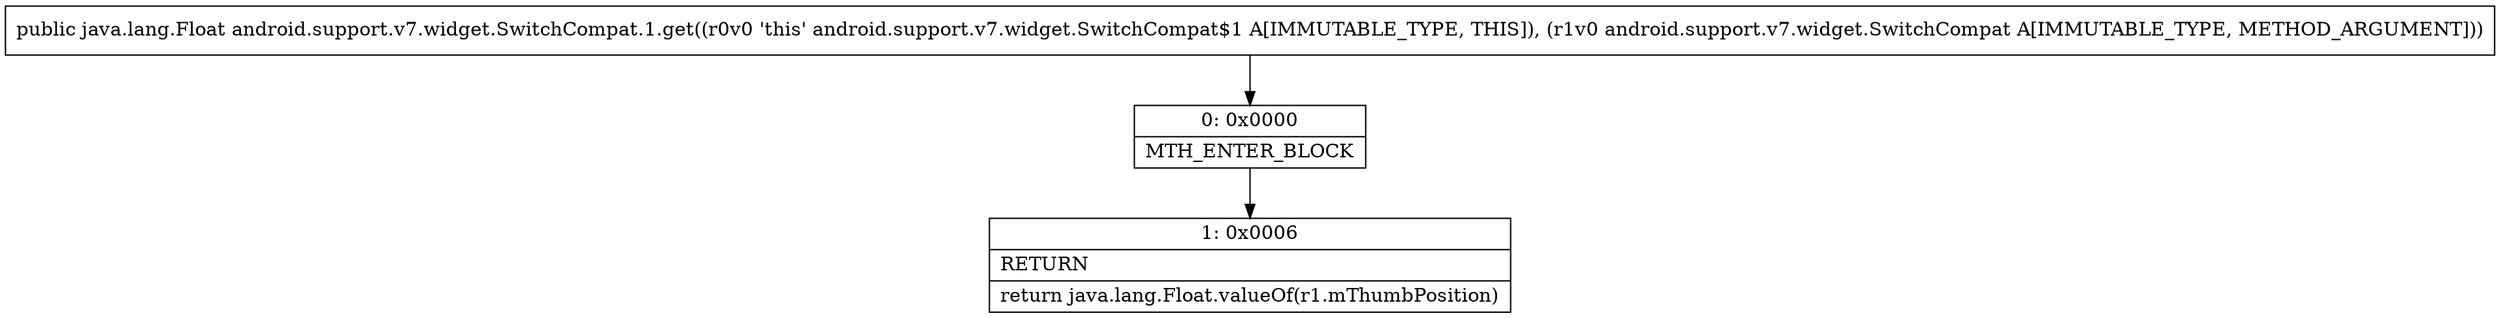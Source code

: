 digraph "CFG forandroid.support.v7.widget.SwitchCompat.1.get(Landroid\/support\/v7\/widget\/SwitchCompat;)Ljava\/lang\/Float;" {
Node_0 [shape=record,label="{0\:\ 0x0000|MTH_ENTER_BLOCK\l}"];
Node_1 [shape=record,label="{1\:\ 0x0006|RETURN\l|return java.lang.Float.valueOf(r1.mThumbPosition)\l}"];
MethodNode[shape=record,label="{public java.lang.Float android.support.v7.widget.SwitchCompat.1.get((r0v0 'this' android.support.v7.widget.SwitchCompat$1 A[IMMUTABLE_TYPE, THIS]), (r1v0 android.support.v7.widget.SwitchCompat A[IMMUTABLE_TYPE, METHOD_ARGUMENT])) }"];
MethodNode -> Node_0;
Node_0 -> Node_1;
}

